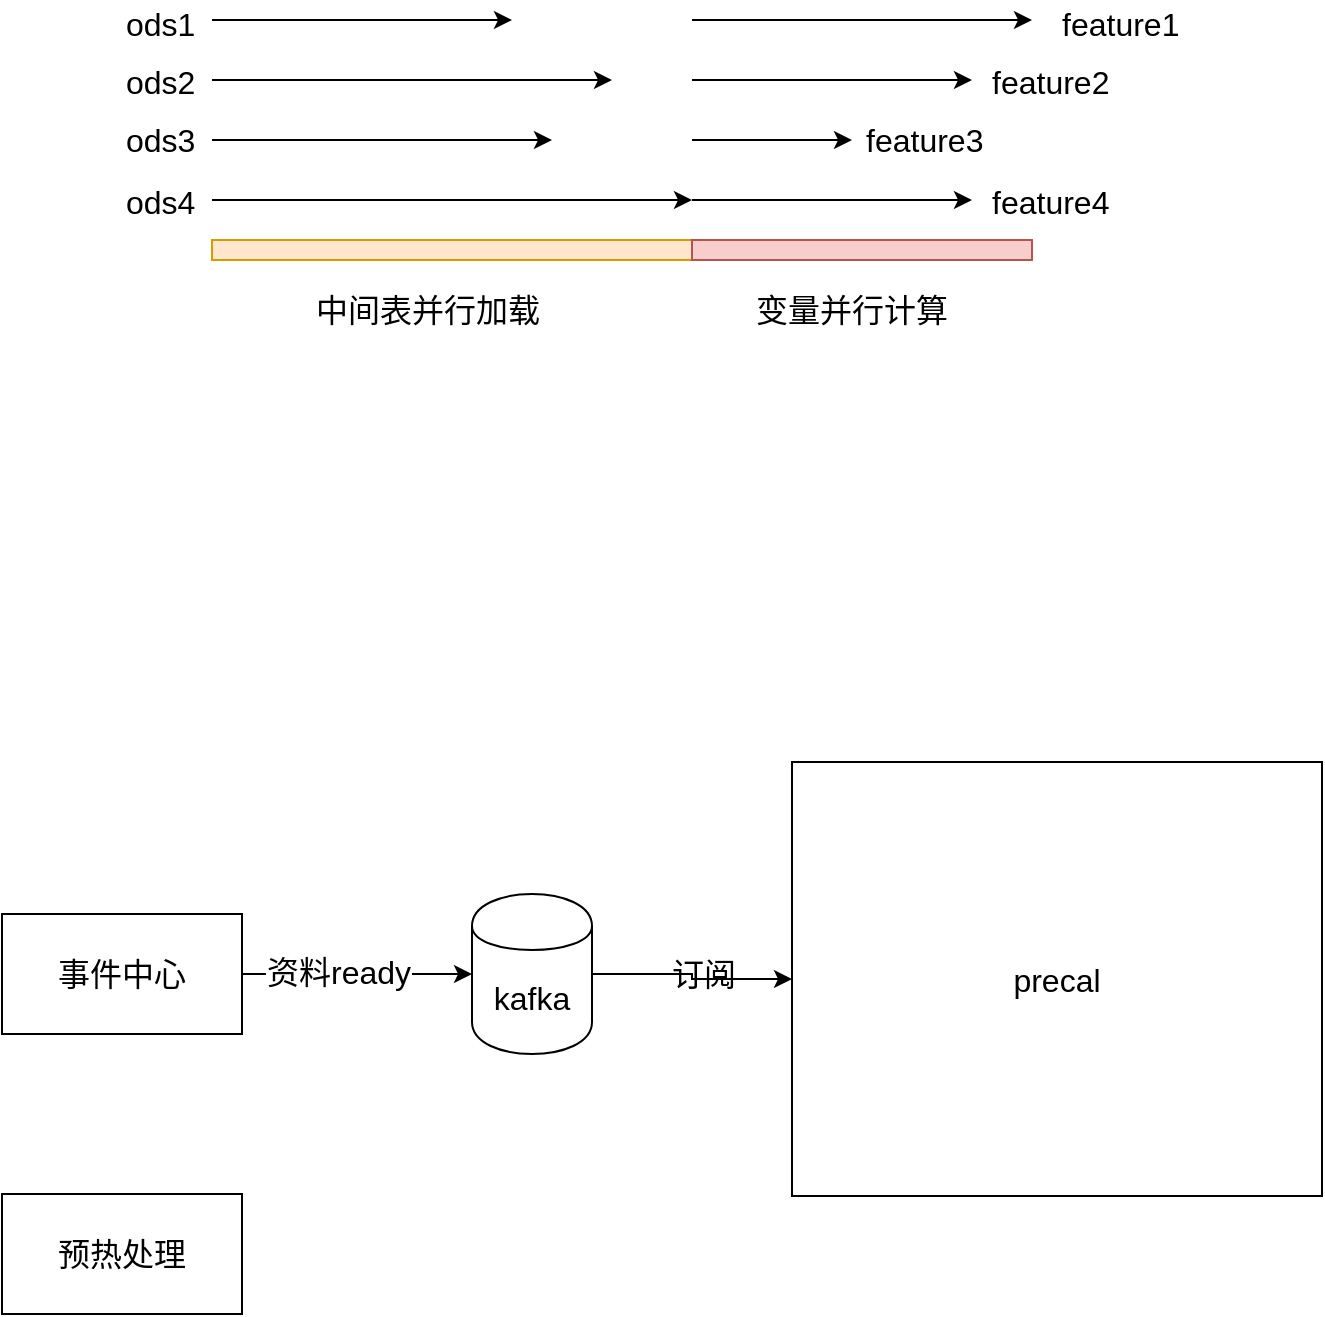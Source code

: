<mxfile pages="1" version="11.2.8" type="github"><diagram id="SdKCy8uRP03AqSQTOFSa" name="Page-1"><mxGraphModel dx="946" dy="661" grid="0" gridSize="10" guides="1" tooltips="1" connect="1" arrows="1" fold="1" page="0" pageScale="1" pageWidth="827" pageHeight="1169" math="0" shadow="0"><root><mxCell id="0"/><mxCell id="1" parent="0"/><mxCell id="0tEgyo9qKfWDBt6cLb0W-1" value="" style="rounded=0;whiteSpace=wrap;html=1;fillColor=#ffe6cc;strokeColor=#d79b00;" parent="1" vertex="1"><mxGeometry x="160" y="220" width="240" height="10" as="geometry"/></mxCell><mxCell id="0tEgyo9qKfWDBt6cLb0W-2" value="" style="endArrow=classic;html=1;" parent="1" edge="1"><mxGeometry width="50" height="50" relative="1" as="geometry"><mxPoint x="160" y="200" as="sourcePoint"/><mxPoint x="400" y="200" as="targetPoint"/></mxGeometry></mxCell><mxCell id="0tEgyo9qKfWDBt6cLb0W-3" value="" style="endArrow=classic;html=1;" parent="1" edge="1"><mxGeometry width="50" height="50" relative="1" as="geometry"><mxPoint x="160" y="170" as="sourcePoint"/><mxPoint x="330" y="170" as="targetPoint"/></mxGeometry></mxCell><mxCell id="0tEgyo9qKfWDBt6cLb0W-4" value="" style="endArrow=classic;html=1;" parent="1" edge="1"><mxGeometry width="50" height="50" relative="1" as="geometry"><mxPoint x="160" y="140" as="sourcePoint"/><mxPoint x="360" y="140" as="targetPoint"/></mxGeometry></mxCell><mxCell id="0tEgyo9qKfWDBt6cLb0W-5" value="" style="endArrow=classic;html=1;" parent="1" edge="1"><mxGeometry width="50" height="50" relative="1" as="geometry"><mxPoint x="160" y="110" as="sourcePoint"/><mxPoint x="310" y="110" as="targetPoint"/></mxGeometry></mxCell><mxCell id="0tEgyo9qKfWDBt6cLb0W-6" value="" style="rounded=0;whiteSpace=wrap;html=1;fillColor=#f8cecc;strokeColor=#b85450;" parent="1" vertex="1"><mxGeometry x="400" y="220" width="170" height="10" as="geometry"/></mxCell><mxCell id="0tEgyo9qKfWDBt6cLb0W-7" value="" style="endArrow=classic;html=1;" parent="1" edge="1"><mxGeometry width="50" height="50" relative="1" as="geometry"><mxPoint x="400" y="200" as="sourcePoint"/><mxPoint x="540" y="200" as="targetPoint"/></mxGeometry></mxCell><mxCell id="0tEgyo9qKfWDBt6cLb0W-8" value="" style="endArrow=classic;html=1;" parent="1" edge="1"><mxGeometry width="50" height="50" relative="1" as="geometry"><mxPoint x="400" y="170" as="sourcePoint"/><mxPoint x="480" y="170" as="targetPoint"/></mxGeometry></mxCell><mxCell id="0tEgyo9qKfWDBt6cLb0W-9" value="" style="endArrow=classic;html=1;" parent="1" edge="1"><mxGeometry width="50" height="50" relative="1" as="geometry"><mxPoint x="400" y="140" as="sourcePoint"/><mxPoint x="540" y="140" as="targetPoint"/></mxGeometry></mxCell><mxCell id="0tEgyo9qKfWDBt6cLb0W-10" value="中间表并行加载" style="text;html=1;resizable=0;points=[];autosize=1;align=left;verticalAlign=top;spacingTop=-4;fontSize=16;" parent="1" vertex="1"><mxGeometry x="210" y="243" width="100" height="20" as="geometry"/></mxCell><mxCell id="0tEgyo9qKfWDBt6cLb0W-11" value="变量并行计算" style="text;html=1;resizable=0;points=[];autosize=1;align=left;verticalAlign=top;spacingTop=-4;fontSize=16;" parent="1" vertex="1"><mxGeometry x="430" y="243" width="90" height="20" as="geometry"/></mxCell><mxCell id="0tEgyo9qKfWDBt6cLb0W-13" value="" style="endArrow=classic;html=1;" parent="1" edge="1"><mxGeometry width="50" height="50" relative="1" as="geometry"><mxPoint x="400" y="110" as="sourcePoint"/><mxPoint x="570" y="110" as="targetPoint"/></mxGeometry></mxCell><mxCell id="0tEgyo9qKfWDBt6cLb0W-15" value="feature1&lt;br&gt;" style="text;html=1;resizable=0;points=[];autosize=1;align=left;verticalAlign=top;spacingTop=-4;fontSize=16;" parent="1" vertex="1"><mxGeometry x="582.5" y="100" width="69" height="19" as="geometry"/></mxCell><mxCell id="0tEgyo9qKfWDBt6cLb0W-16" value="feature2" style="text;html=1;resizable=0;points=[];autosize=1;align=left;verticalAlign=top;spacingTop=-4;fontSize=16;" parent="1" vertex="1"><mxGeometry x="548" y="129" width="69" height="19" as="geometry"/></mxCell><mxCell id="0tEgyo9qKfWDBt6cLb0W-17" value="feature3" style="text;html=1;resizable=0;points=[];autosize=1;align=left;verticalAlign=top;spacingTop=-4;fontSize=16;" parent="1" vertex="1"><mxGeometry x="485" y="158" width="69" height="19" as="geometry"/></mxCell><mxCell id="0tEgyo9qKfWDBt6cLb0W-18" value="feature4" style="text;html=1;resizable=0;points=[];autosize=1;align=left;verticalAlign=top;spacingTop=-4;fontSize=16;" parent="1" vertex="1"><mxGeometry x="548" y="189" width="69" height="19" as="geometry"/></mxCell><mxCell id="0tEgyo9qKfWDBt6cLb0W-19" value="ods1" style="text;html=1;resizable=0;points=[];autosize=1;align=left;verticalAlign=top;spacingTop=-4;fontSize=16;" parent="1" vertex="1"><mxGeometry x="115" y="100" width="45" height="19" as="geometry"/></mxCell><mxCell id="0tEgyo9qKfWDBt6cLb0W-22" value="ods2" style="text;html=1;resizable=0;points=[];autosize=1;align=left;verticalAlign=top;spacingTop=-4;fontSize=16;" parent="1" vertex="1"><mxGeometry x="115" y="129" width="45" height="19" as="geometry"/></mxCell><mxCell id="0tEgyo9qKfWDBt6cLb0W-23" value="ods3" style="text;html=1;resizable=0;points=[];autosize=1;align=left;verticalAlign=top;spacingTop=-4;fontSize=16;" parent="1" vertex="1"><mxGeometry x="115" y="158" width="45" height="19" as="geometry"/></mxCell><mxCell id="0tEgyo9qKfWDBt6cLb0W-25" value="ods4" style="text;html=1;resizable=0;points=[];autosize=1;align=left;verticalAlign=top;spacingTop=-4;fontSize=16;" parent="1" vertex="1"><mxGeometry x="115" y="189" width="45" height="19" as="geometry"/></mxCell><mxCell id="0tEgyo9qKfWDBt6cLb0W-32" value="" style="edgeStyle=orthogonalEdgeStyle;rounded=0;orthogonalLoop=1;jettySize=auto;html=1;fontSize=16;" parent="1" source="0tEgyo9qKfWDBt6cLb0W-26" edge="1"><mxGeometry relative="1" as="geometry"><mxPoint x="290" y="587" as="targetPoint"/></mxGeometry></mxCell><mxCell id="0tEgyo9qKfWDBt6cLb0W-34" value="资料ready" style="text;html=1;resizable=0;points=[];align=center;verticalAlign=middle;labelBackgroundColor=#ffffff;fontSize=16;" parent="0tEgyo9qKfWDBt6cLb0W-32" vertex="1" connectable="0"><mxGeometry x="-0.165" y="1" relative="1" as="geometry"><mxPoint as="offset"/></mxGeometry></mxCell><mxCell id="0tEgyo9qKfWDBt6cLb0W-26" value="事件中心" style="rounded=0;whiteSpace=wrap;html=1;fontSize=16;" parent="1" vertex="1"><mxGeometry x="55" y="557" width="120" height="60" as="geometry"/></mxCell><mxCell id="bA8N8wJVPJSyMWpUONDr-1" value="预热处理" style="rounded=0;whiteSpace=wrap;html=1;fontSize=16;" vertex="1" parent="1"><mxGeometry x="55" y="697" width="120" height="60" as="geometry"/></mxCell><mxCell id="0tEgyo9qKfWDBt6cLb0W-27" value="precal" style="rounded=0;whiteSpace=wrap;html=1;fontSize=16;" parent="1" vertex="1"><mxGeometry x="450" y="481" width="265" height="217" as="geometry"/></mxCell><mxCell id="0tEgyo9qKfWDBt6cLb0W-35" style="edgeStyle=orthogonalEdgeStyle;rounded=0;orthogonalLoop=1;jettySize=auto;html=1;exitX=1;exitY=0.5;exitDx=0;exitDy=0;fontSize=16;" parent="1" source="0tEgyo9qKfWDBt6cLb0W-30" target="0tEgyo9qKfWDBt6cLb0W-27" edge="1"><mxGeometry relative="1" as="geometry"/></mxCell><mxCell id="0tEgyo9qKfWDBt6cLb0W-30" value="kafka" style="shape=cylinder;whiteSpace=wrap;html=1;boundedLbl=1;backgroundOutline=1;fontSize=16;" parent="1" vertex="1"><mxGeometry x="290" y="547" width="60" height="80" as="geometry"/></mxCell><mxCell id="0tEgyo9qKfWDBt6cLb0W-36" value="订阅" style="text;html=1;resizable=0;points=[];autosize=1;align=left;verticalAlign=top;spacingTop=-4;fontSize=16;" parent="1" vertex="1"><mxGeometry x="388" y="575" width="42" height="19" as="geometry"/></mxCell></root></mxGraphModel></diagram></mxfile>